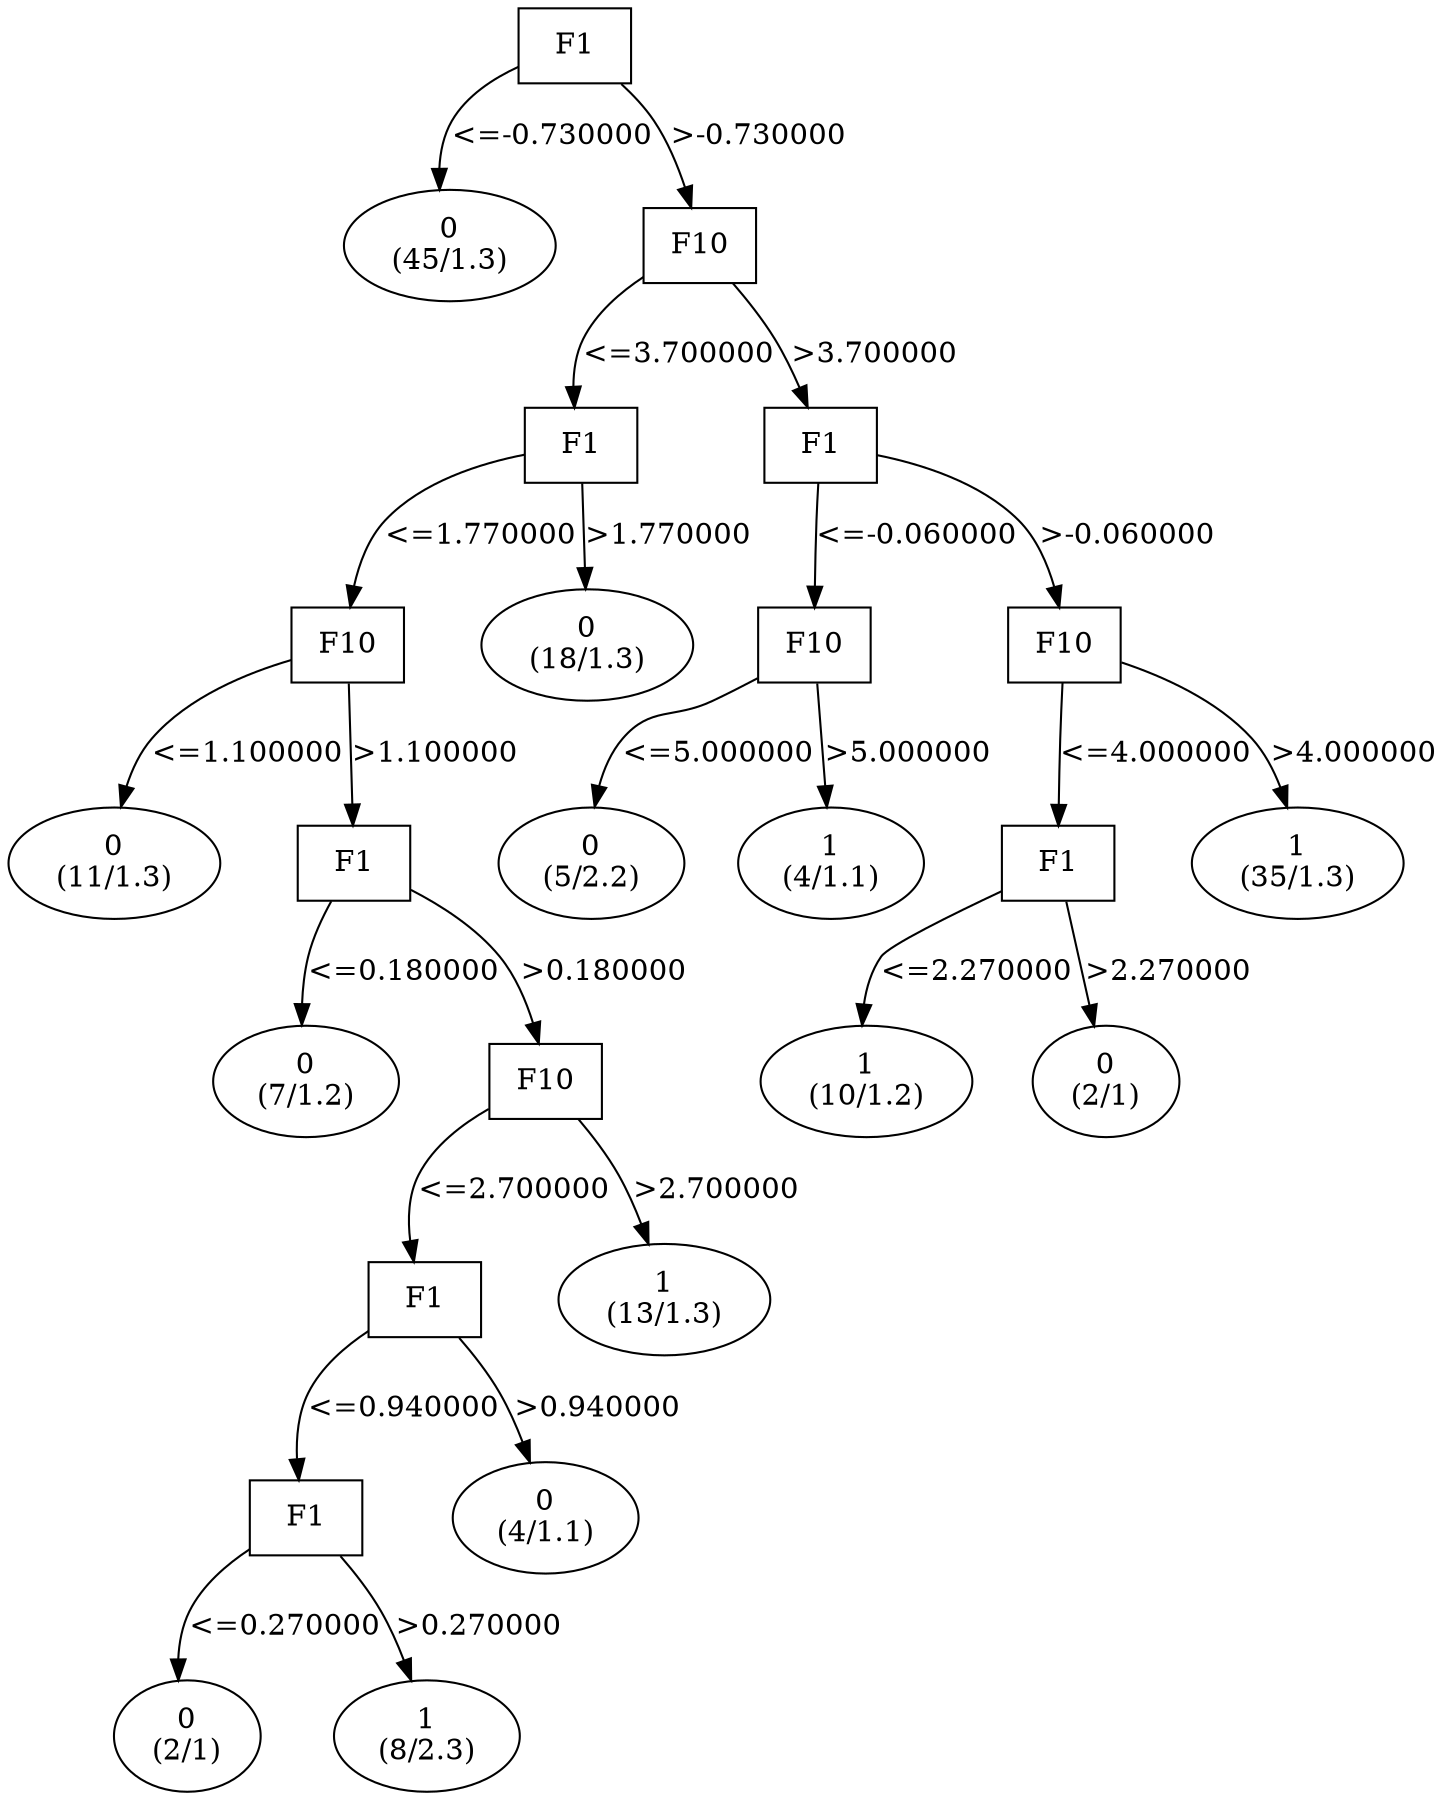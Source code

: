 digraph YaDT {
n0 [ shape=box, label="F1\n"]
n0 -> n1 [label="<=-0.730000"]
n1 [ shape=ellipse, label="0\n(45/1.3)"]
n0 -> n2 [label=">-0.730000"]
n2 [ shape=box, label="F10\n"]
n2 -> n3 [label="<=3.700000"]
n3 [ shape=box, label="F1\n"]
n3 -> n4 [label="<=1.770000"]
n4 [ shape=box, label="F10\n"]
n4 -> n5 [label="<=1.100000"]
n5 [ shape=ellipse, label="0\n(11/1.3)"]
n4 -> n6 [label=">1.100000"]
n6 [ shape=box, label="F1\n"]
n6 -> n7 [label="<=0.180000"]
n7 [ shape=ellipse, label="0\n(7/1.2)"]
n6 -> n8 [label=">0.180000"]
n8 [ shape=box, label="F10\n"]
n8 -> n9 [label="<=2.700000"]
n9 [ shape=box, label="F1\n"]
n9 -> n10 [label="<=0.940000"]
n10 [ shape=box, label="F1\n"]
n10 -> n11 [label="<=0.270000"]
n11 [ shape=ellipse, label="0\n(2/1)"]
n10 -> n12 [label=">0.270000"]
n12 [ shape=ellipse, label="1\n(8/2.3)"]
n9 -> n14 [label=">0.940000"]
n14 [ shape=ellipse, label="0\n(4/1.1)"]
n8 -> n16 [label=">2.700000"]
n16 [ shape=ellipse, label="1\n(13/1.3)"]
n3 -> n20 [label=">1.770000"]
n20 [ shape=ellipse, label="0\n(18/1.3)"]
n2 -> n22 [label=">3.700000"]
n22 [ shape=box, label="F1\n"]
n22 -> n23 [label="<=-0.060000"]
n23 [ shape=box, label="F10\n"]
n23 -> n24 [label="<=5.000000"]
n24 [ shape=ellipse, label="0\n(5/2.2)"]
n23 -> n25 [label=">5.000000"]
n25 [ shape=ellipse, label="1\n(4/1.1)"]
n22 -> n27 [label=">-0.060000"]
n27 [ shape=box, label="F10\n"]
n27 -> n28 [label="<=4.000000"]
n28 [ shape=box, label="F1\n"]
n28 -> n29 [label="<=2.270000"]
n29 [ shape=ellipse, label="1\n(10/1.2)"]
n28 -> n30 [label=">2.270000"]
n30 [ shape=ellipse, label="0\n(2/1)"]
n27 -> n32 [label=">4.000000"]
n32 [ shape=ellipse, label="1\n(35/1.3)"]
}
